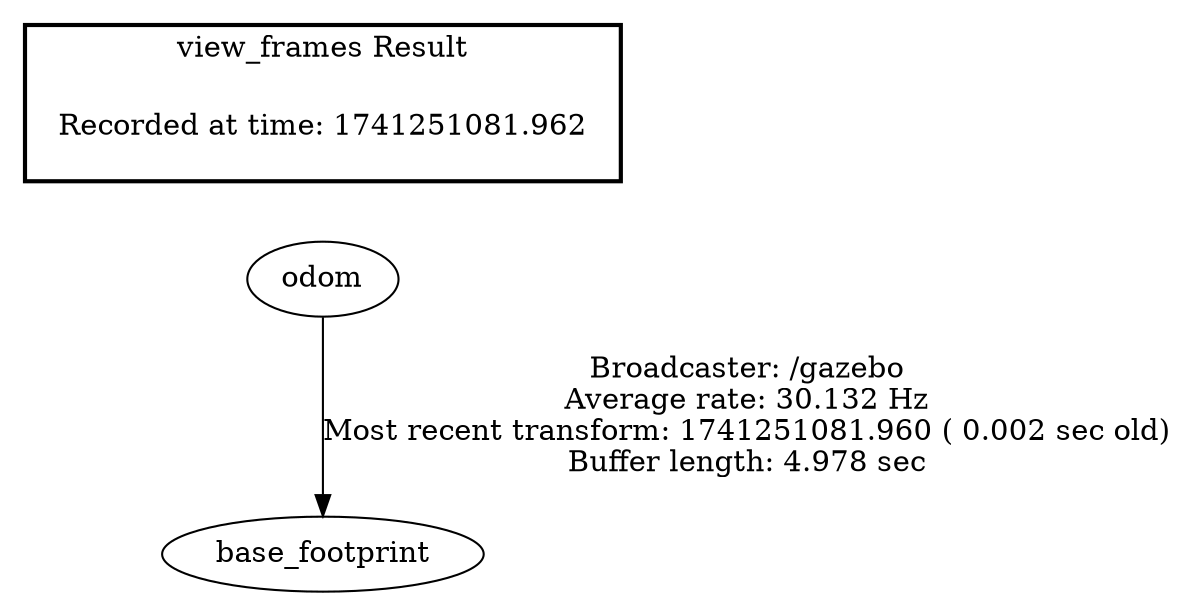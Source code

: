 digraph G {
"odom" -> "base_footprint"[label="Broadcaster: /gazebo\nAverage rate: 30.132 Hz\nMost recent transform: 1741251081.960 ( 0.002 sec old)\nBuffer length: 4.978 sec\n"];
edge [style=invis];
 subgraph cluster_legend { style=bold; color=black; label ="view_frames Result";
"Recorded at time: 1741251081.962"[ shape=plaintext ] ;
 }->"odom";
}